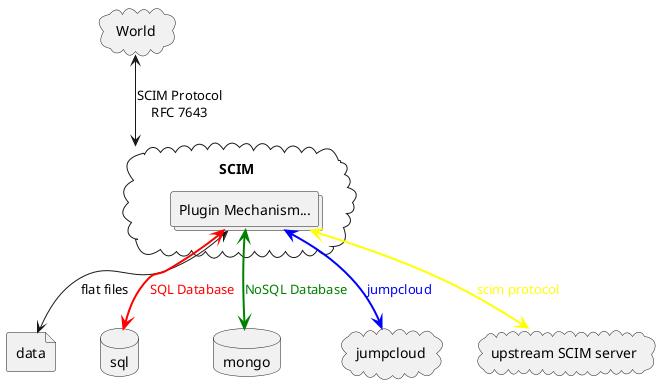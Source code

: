 
@startuml
cloud World

cloud SCIM {
  collections plugin as "Plugin Mechanism..."
}

World <--> SCIM: SCIM Protocol\nRFC 7643

file data
database sql
database mongo
cloud jumpcloud
cloud scim as "upstream SCIM server"

plugin <--> data : flat files
plugin <--> sql #line:red;line.bold;text:red : SQL Database
plugin <--> mongo #green;line.bold;text:green : NoSQL Database
plugin <--> jumpcloud #blue;line.bold;text:blue : jumpcloud
plugin <--> scim #yellow;line.bold;text:yellow : scim protocol
@enduml

